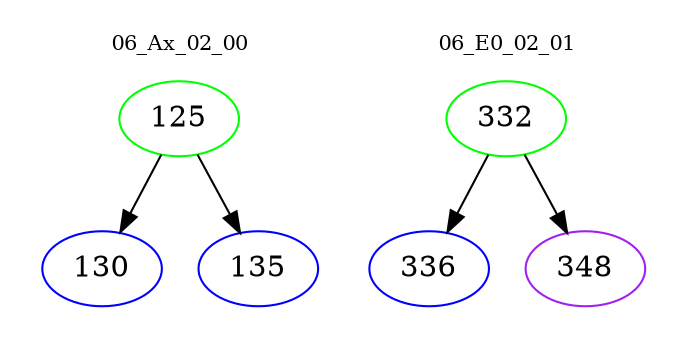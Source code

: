 digraph{
subgraph cluster_0 {
color = white
label = "06_Ax_02_00";
fontsize=10;
T0_125 [label="125", color="green"]
T0_125 -> T0_130 [color="black"]
T0_130 [label="130", color="blue"]
T0_125 -> T0_135 [color="black"]
T0_135 [label="135", color="blue"]
}
subgraph cluster_1 {
color = white
label = "06_E0_02_01";
fontsize=10;
T1_332 [label="332", color="green"]
T1_332 -> T1_336 [color="black"]
T1_336 [label="336", color="blue"]
T1_332 -> T1_348 [color="black"]
T1_348 [label="348", color="purple"]
}
}
